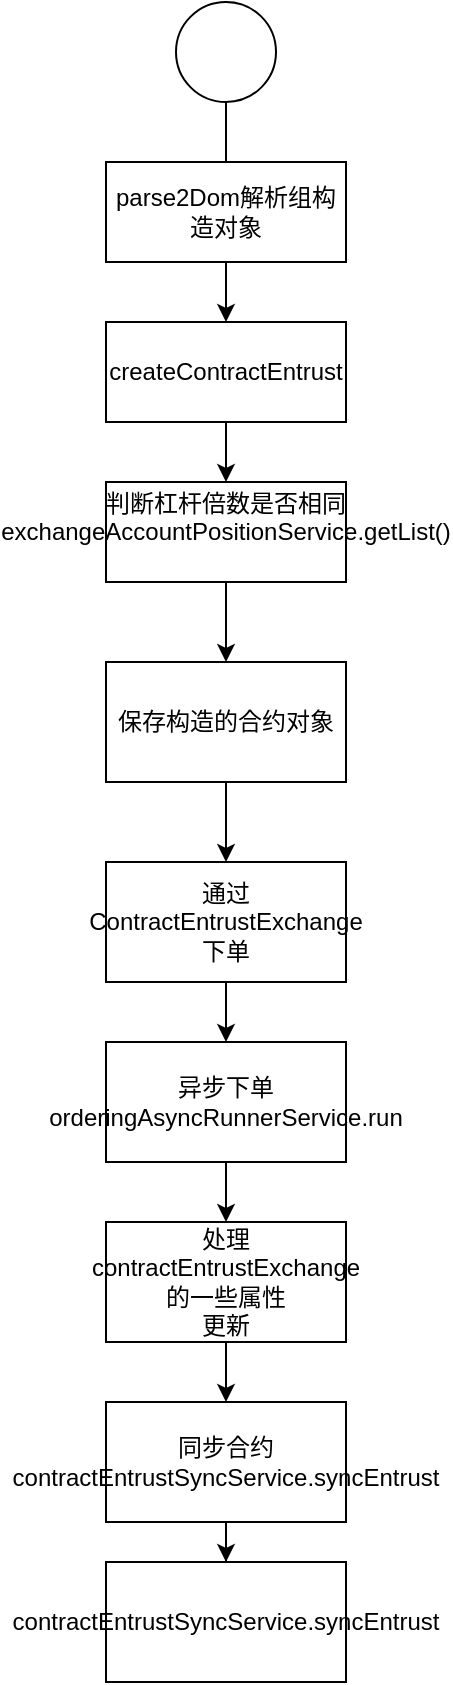 <mxfile version="14.6.13" type="github">
  <diagram id="C5RBs43oDa-KdzZeNtuy" name="Page-1">
    <mxGraphModel dx="796" dy="548" grid="1" gridSize="10" guides="1" tooltips="1" connect="1" arrows="1" fold="1" page="1" pageScale="1" pageWidth="827" pageHeight="1169" math="0" shadow="0">
      <root>
        <mxCell id="WIyWlLk6GJQsqaUBKTNV-0" />
        <mxCell id="WIyWlLk6GJQsqaUBKTNV-1" parent="WIyWlLk6GJQsqaUBKTNV-0" />
        <mxCell id="-VotVCtYLZae4jzRFcRn-1" style="edgeStyle=orthogonalEdgeStyle;rounded=0;orthogonalLoop=1;jettySize=auto;html=1;entryX=0.5;entryY=0;entryDx=0;entryDy=0;" edge="1" parent="WIyWlLk6GJQsqaUBKTNV-1" source="-VotVCtYLZae4jzRFcRn-0" target="-VotVCtYLZae4jzRFcRn-3">
          <mxGeometry relative="1" as="geometry">
            <mxPoint x="207.5" y="130" as="targetPoint" />
            <Array as="points">
              <mxPoint x="205" y="100" />
              <mxPoint x="208" y="100" />
              <mxPoint x="208" y="140" />
            </Array>
          </mxGeometry>
        </mxCell>
        <mxCell id="-VotVCtYLZae4jzRFcRn-0" value="" style="ellipse;whiteSpace=wrap;html=1;aspect=fixed;" vertex="1" parent="WIyWlLk6GJQsqaUBKTNV-1">
          <mxGeometry x="180" y="20" width="50" height="50" as="geometry" />
        </mxCell>
        <mxCell id="-VotVCtYLZae4jzRFcRn-5" style="edgeStyle=orthogonalEdgeStyle;rounded=0;orthogonalLoop=1;jettySize=auto;html=1;entryX=0.5;entryY=0;entryDx=0;entryDy=0;" edge="1" parent="WIyWlLk6GJQsqaUBKTNV-1" source="-VotVCtYLZae4jzRFcRn-3" target="-VotVCtYLZae4jzRFcRn-6">
          <mxGeometry relative="1" as="geometry">
            <mxPoint x="205" y="230" as="targetPoint" />
          </mxGeometry>
        </mxCell>
        <mxCell id="-VotVCtYLZae4jzRFcRn-3" value="parse2Dom解析组构造对象" style="rounded=0;whiteSpace=wrap;html=1;" vertex="1" parent="WIyWlLk6GJQsqaUBKTNV-1">
          <mxGeometry x="145" y="100" width="120" height="50" as="geometry" />
        </mxCell>
        <mxCell id="-VotVCtYLZae4jzRFcRn-9" style="edgeStyle=orthogonalEdgeStyle;rounded=0;orthogonalLoop=1;jettySize=auto;html=1;exitX=0.5;exitY=1;exitDx=0;exitDy=0;entryX=0.5;entryY=0;entryDx=0;entryDy=0;" edge="1" parent="WIyWlLk6GJQsqaUBKTNV-1" source="-VotVCtYLZae4jzRFcRn-6" target="-VotVCtYLZae4jzRFcRn-8">
          <mxGeometry relative="1" as="geometry" />
        </mxCell>
        <mxCell id="-VotVCtYLZae4jzRFcRn-6" value="createContractEntrust" style="rounded=0;whiteSpace=wrap;html=1;strokeColor=#000000;" vertex="1" parent="WIyWlLk6GJQsqaUBKTNV-1">
          <mxGeometry x="145" y="180" width="120" height="50" as="geometry" />
        </mxCell>
        <mxCell id="-VotVCtYLZae4jzRFcRn-11" style="edgeStyle=orthogonalEdgeStyle;rounded=0;orthogonalLoop=1;jettySize=auto;html=1;entryX=0.5;entryY=0;entryDx=0;entryDy=0;" edge="1" parent="WIyWlLk6GJQsqaUBKTNV-1" source="-VotVCtYLZae4jzRFcRn-8" target="-VotVCtYLZae4jzRFcRn-10">
          <mxGeometry relative="1" as="geometry" />
        </mxCell>
        <mxCell id="-VotVCtYLZae4jzRFcRn-8" value="&lt;div&gt;判断杠杆倍数是否相同&lt;/div&gt;&lt;div&gt;exchangeAccountPositionService.getList()&lt;/div&gt;&lt;div&gt;&lt;br&gt;&lt;/div&gt;" style="rounded=0;whiteSpace=wrap;html=1;strokeColor=#000000;" vertex="1" parent="WIyWlLk6GJQsqaUBKTNV-1">
          <mxGeometry x="145" y="260" width="120" height="50" as="geometry" />
        </mxCell>
        <mxCell id="-VotVCtYLZae4jzRFcRn-13" style="edgeStyle=orthogonalEdgeStyle;rounded=0;orthogonalLoop=1;jettySize=auto;html=1;entryX=0.5;entryY=0;entryDx=0;entryDy=0;" edge="1" parent="WIyWlLk6GJQsqaUBKTNV-1" source="-VotVCtYLZae4jzRFcRn-10" target="-VotVCtYLZae4jzRFcRn-12">
          <mxGeometry relative="1" as="geometry" />
        </mxCell>
        <mxCell id="-VotVCtYLZae4jzRFcRn-10" value="保存构造的合约对象" style="rounded=0;whiteSpace=wrap;html=1;strokeColor=#000000;" vertex="1" parent="WIyWlLk6GJQsqaUBKTNV-1">
          <mxGeometry x="145" y="350" width="120" height="60" as="geometry" />
        </mxCell>
        <mxCell id="-VotVCtYLZae4jzRFcRn-15" style="edgeStyle=orthogonalEdgeStyle;rounded=0;orthogonalLoop=1;jettySize=auto;html=1;entryX=0.5;entryY=0;entryDx=0;entryDy=0;" edge="1" parent="WIyWlLk6GJQsqaUBKTNV-1" source="-VotVCtYLZae4jzRFcRn-12" target="-VotVCtYLZae4jzRFcRn-14">
          <mxGeometry relative="1" as="geometry" />
        </mxCell>
        <mxCell id="-VotVCtYLZae4jzRFcRn-12" value="通过ContractEntrustExchange下单&lt;br&gt;" style="rounded=0;whiteSpace=wrap;html=1;strokeColor=#000000;" vertex="1" parent="WIyWlLk6GJQsqaUBKTNV-1">
          <mxGeometry x="145" y="450" width="120" height="60" as="geometry" />
        </mxCell>
        <mxCell id="-VotVCtYLZae4jzRFcRn-17" style="edgeStyle=orthogonalEdgeStyle;rounded=0;orthogonalLoop=1;jettySize=auto;html=1;entryX=0.5;entryY=0;entryDx=0;entryDy=0;" edge="1" parent="WIyWlLk6GJQsqaUBKTNV-1" source="-VotVCtYLZae4jzRFcRn-14" target="-VotVCtYLZae4jzRFcRn-16">
          <mxGeometry relative="1" as="geometry" />
        </mxCell>
        <mxCell id="-VotVCtYLZae4jzRFcRn-14" value="异步下单orderingAsyncRunnerService.run" style="rounded=0;whiteSpace=wrap;html=1;strokeColor=#000000;" vertex="1" parent="WIyWlLk6GJQsqaUBKTNV-1">
          <mxGeometry x="145" y="540" width="120" height="60" as="geometry" />
        </mxCell>
        <mxCell id="-VotVCtYLZae4jzRFcRn-19" style="edgeStyle=orthogonalEdgeStyle;rounded=0;orthogonalLoop=1;jettySize=auto;html=1;exitX=0.5;exitY=1;exitDx=0;exitDy=0;entryX=0.5;entryY=0;entryDx=0;entryDy=0;" edge="1" parent="WIyWlLk6GJQsqaUBKTNV-1" source="-VotVCtYLZae4jzRFcRn-16" target="-VotVCtYLZae4jzRFcRn-18">
          <mxGeometry relative="1" as="geometry" />
        </mxCell>
        <mxCell id="-VotVCtYLZae4jzRFcRn-16" value="处理contractEntrustExchange的一些属性&lt;br&gt;更新" style="rounded=0;whiteSpace=wrap;html=1;strokeColor=#000000;" vertex="1" parent="WIyWlLk6GJQsqaUBKTNV-1">
          <mxGeometry x="145" y="630" width="120" height="60" as="geometry" />
        </mxCell>
        <mxCell id="-VotVCtYLZae4jzRFcRn-21" style="edgeStyle=orthogonalEdgeStyle;rounded=0;orthogonalLoop=1;jettySize=auto;html=1;entryX=0.5;entryY=0;entryDx=0;entryDy=0;" edge="1" parent="WIyWlLk6GJQsqaUBKTNV-1" source="-VotVCtYLZae4jzRFcRn-18" target="-VotVCtYLZae4jzRFcRn-20">
          <mxGeometry relative="1" as="geometry" />
        </mxCell>
        <mxCell id="-VotVCtYLZae4jzRFcRn-18" value="同步合约contractEntrustSyncService.syncEntrust" style="rounded=0;whiteSpace=wrap;html=1;strokeColor=#000000;" vertex="1" parent="WIyWlLk6GJQsqaUBKTNV-1">
          <mxGeometry x="145" y="720" width="120" height="60" as="geometry" />
        </mxCell>
        <mxCell id="-VotVCtYLZae4jzRFcRn-20" value="contractEntrustSyncService.syncEntrust" style="rounded=0;whiteSpace=wrap;html=1;strokeColor=#000000;" vertex="1" parent="WIyWlLk6GJQsqaUBKTNV-1">
          <mxGeometry x="145" y="800" width="120" height="60" as="geometry" />
        </mxCell>
      </root>
    </mxGraphModel>
  </diagram>
</mxfile>
